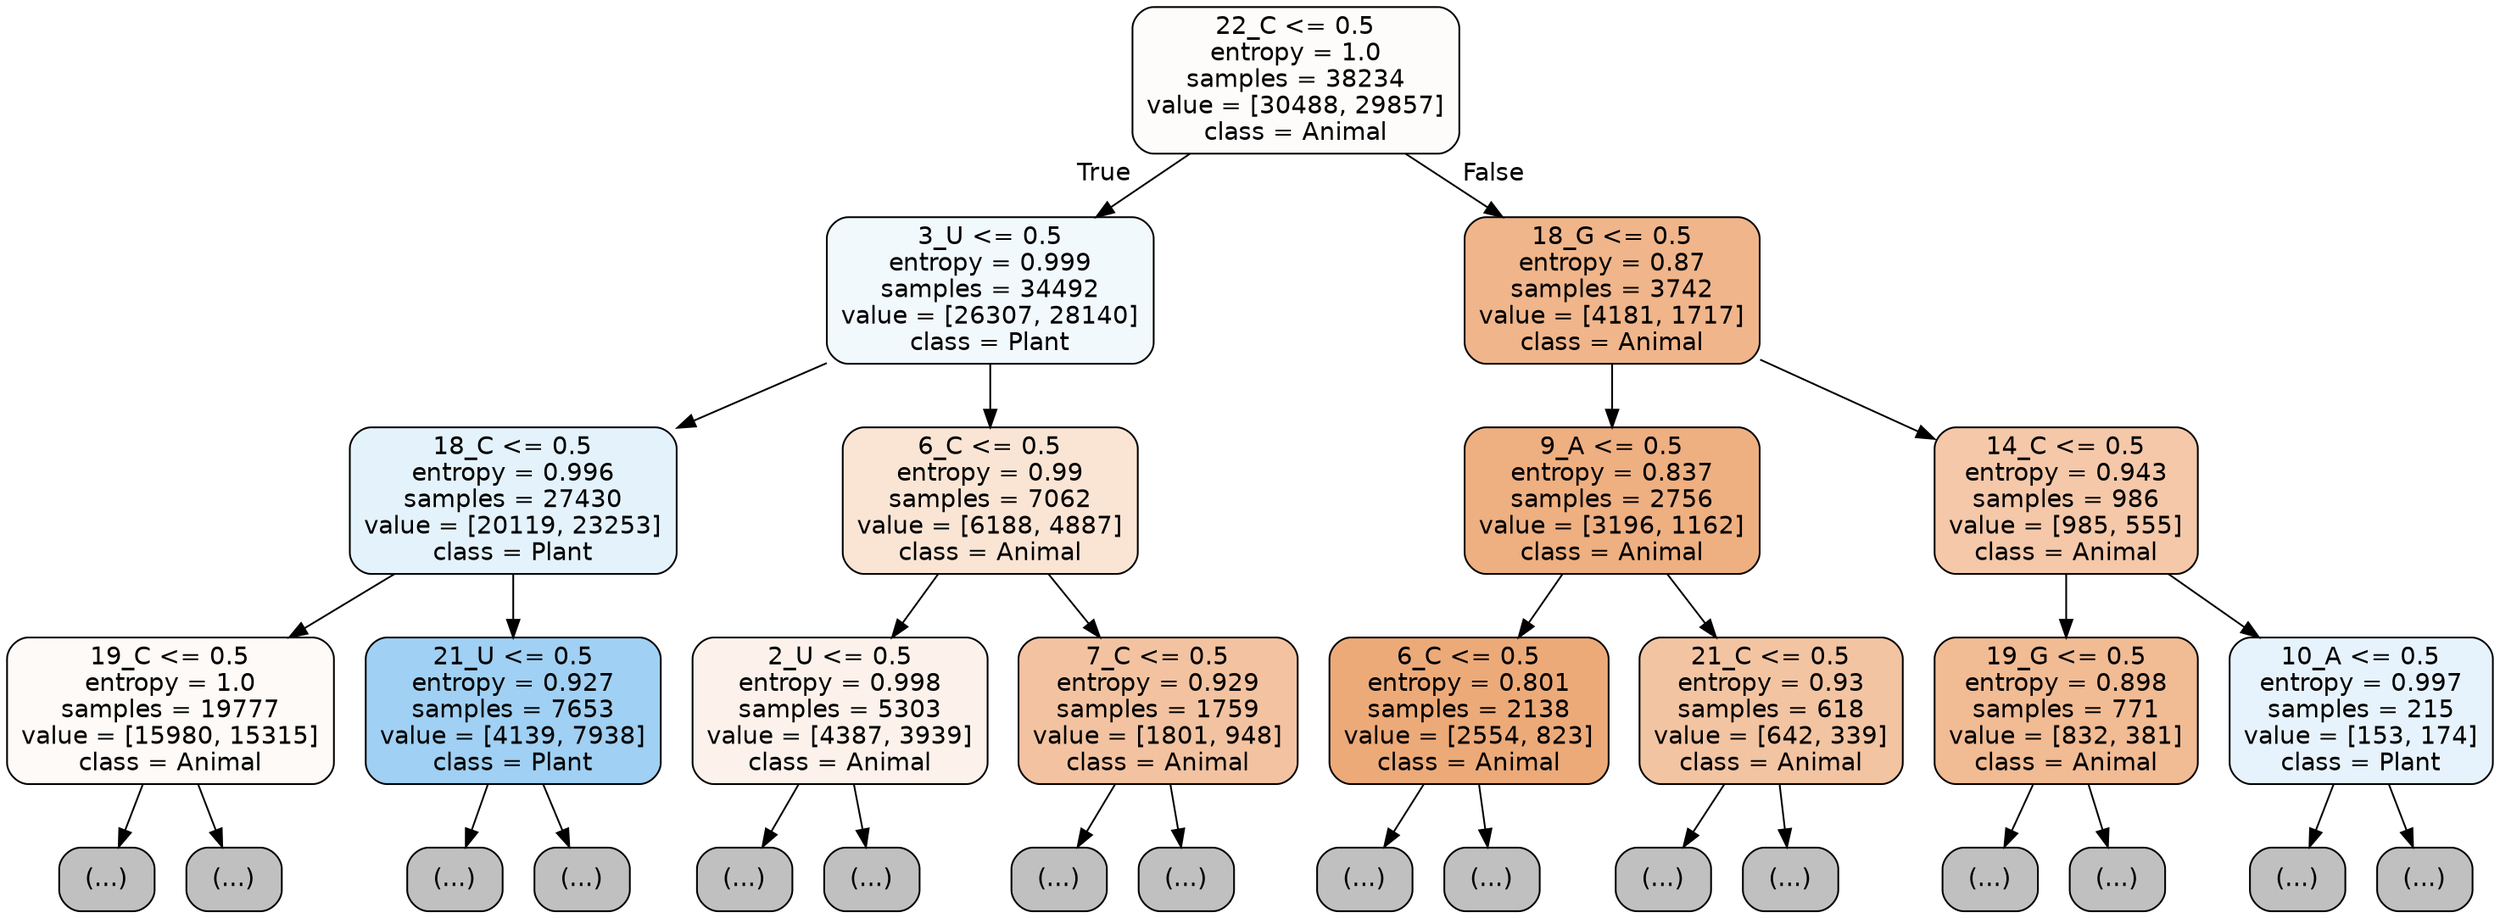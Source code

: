 digraph Tree {
node [shape=box, style="filled, rounded", color="black", fontname="helvetica"] ;
edge [fontname="helvetica"] ;
0 [label="22_C <= 0.5\nentropy = 1.0\nsamples = 38234\nvalue = [30488, 29857]\nclass = Animal", fillcolor="#fefcfb"] ;
1 [label="3_U <= 0.5\nentropy = 0.999\nsamples = 34492\nvalue = [26307, 28140]\nclass = Plant", fillcolor="#f2f9fd"] ;
0 -> 1 [labeldistance=2.5, labelangle=45, headlabel="True"] ;
2 [label="18_C <= 0.5\nentropy = 0.996\nsamples = 27430\nvalue = [20119, 23253]\nclass = Plant", fillcolor="#e4f2fb"] ;
1 -> 2 ;
3 [label="19_C <= 0.5\nentropy = 1.0\nsamples = 19777\nvalue = [15980, 15315]\nclass = Animal", fillcolor="#fefaf7"] ;
2 -> 3 ;
4 [label="(...)", fillcolor="#C0C0C0"] ;
3 -> 4 ;
6667 [label="(...)", fillcolor="#C0C0C0"] ;
3 -> 6667 ;
8842 [label="21_U <= 0.5\nentropy = 0.927\nsamples = 7653\nvalue = [4139, 7938]\nclass = Plant", fillcolor="#a0d0f3"] ;
2 -> 8842 ;
8843 [label="(...)", fillcolor="#C0C0C0"] ;
8842 -> 8843 ;
10980 [label="(...)", fillcolor="#C0C0C0"] ;
8842 -> 10980 ;
11511 [label="6_C <= 0.5\nentropy = 0.99\nsamples = 7062\nvalue = [6188, 4887]\nclass = Animal", fillcolor="#fae5d5"] ;
1 -> 11511 ;
11512 [label="2_U <= 0.5\nentropy = 0.998\nsamples = 5303\nvalue = [4387, 3939]\nclass = Animal", fillcolor="#fcf2eb"] ;
11511 -> 11512 ;
11513 [label="(...)", fillcolor="#C0C0C0"] ;
11512 -> 11513 ;
13562 [label="(...)", fillcolor="#C0C0C0"] ;
11512 -> 13562 ;
14323 [label="7_C <= 0.5\nentropy = 0.929\nsamples = 1759\nvalue = [1801, 948]\nclass = Animal", fillcolor="#f3c3a1"] ;
11511 -> 14323 ;
14324 [label="(...)", fillcolor="#C0C0C0"] ;
14323 -> 14324 ;
14957 [label="(...)", fillcolor="#C0C0C0"] ;
14323 -> 14957 ;
15134 [label="18_G <= 0.5\nentropy = 0.87\nsamples = 3742\nvalue = [4181, 1717]\nclass = Animal", fillcolor="#f0b58a"] ;
0 -> 15134 [labeldistance=2.5, labelangle=-45, headlabel="False"] ;
15135 [label="9_A <= 0.5\nentropy = 0.837\nsamples = 2756\nvalue = [3196, 1162]\nclass = Animal", fillcolor="#eeaf81"] ;
15134 -> 15135 ;
15136 [label="6_C <= 0.5\nentropy = 0.801\nsamples = 2138\nvalue = [2554, 823]\nclass = Animal", fillcolor="#edaa79"] ;
15135 -> 15136 ;
15137 [label="(...)", fillcolor="#C0C0C0"] ;
15136 -> 15137 ;
15924 [label="(...)", fillcolor="#C0C0C0"] ;
15136 -> 15924 ;
16157 [label="21_C <= 0.5\nentropy = 0.93\nsamples = 618\nvalue = [642, 339]\nclass = Animal", fillcolor="#f3c4a2"] ;
15135 -> 16157 ;
16158 [label="(...)", fillcolor="#C0C0C0"] ;
16157 -> 16158 ;
16393 [label="(...)", fillcolor="#C0C0C0"] ;
16157 -> 16393 ;
16488 [label="14_C <= 0.5\nentropy = 0.943\nsamples = 986\nvalue = [985, 555]\nclass = Animal", fillcolor="#f4c8a9"] ;
15134 -> 16488 ;
16489 [label="19_G <= 0.5\nentropy = 0.898\nsamples = 771\nvalue = [832, 381]\nclass = Animal", fillcolor="#f1bb94"] ;
16488 -> 16489 ;
16490 [label="(...)", fillcolor="#C0C0C0"] ;
16489 -> 16490 ;
16781 [label="(...)", fillcolor="#C0C0C0"] ;
16489 -> 16781 ;
16908 [label="10_A <= 0.5\nentropy = 0.997\nsamples = 215\nvalue = [153, 174]\nclass = Plant", fillcolor="#e7f3fc"] ;
16488 -> 16908 ;
16909 [label="(...)", fillcolor="#C0C0C0"] ;
16908 -> 16909 ;
16998 [label="(...)", fillcolor="#C0C0C0"] ;
16908 -> 16998 ;
}